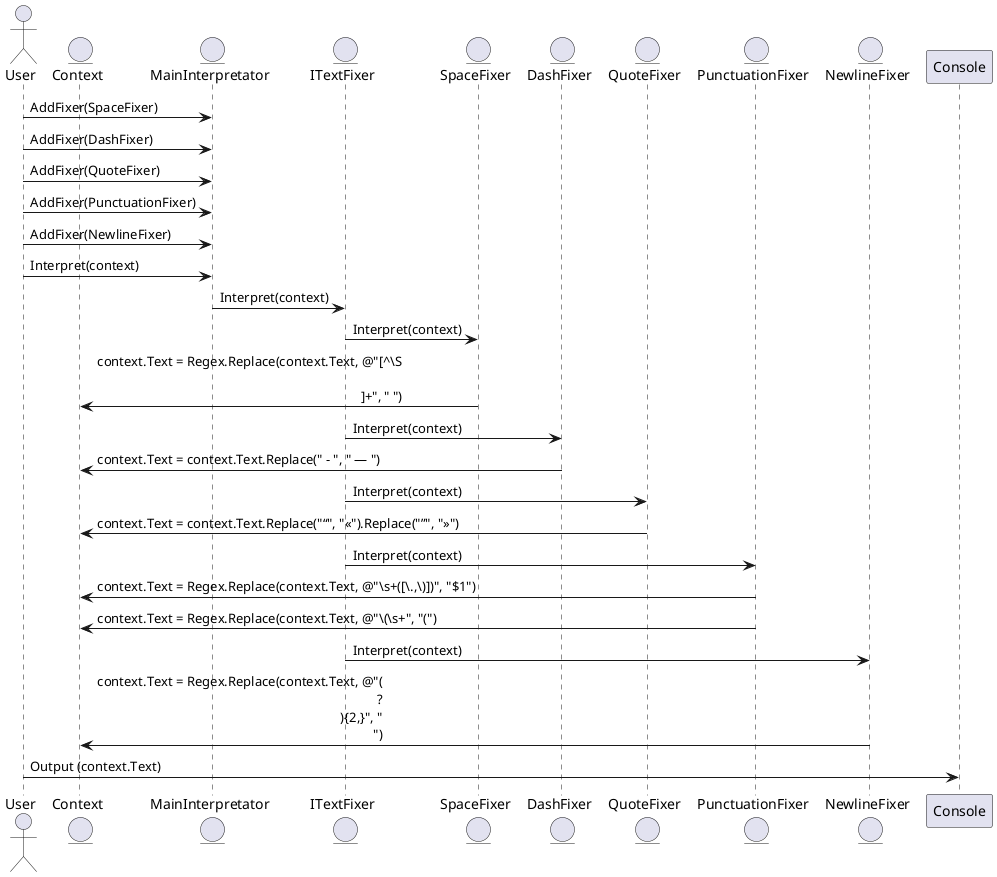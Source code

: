 @startuml
actor User
entity Context
entity MainInterpretator
entity ITextFixer
entity SpaceFixer
entity DashFixer
entity QuoteFixer
entity PunctuationFixer
entity NewlineFixer

User -> MainInterpretator : AddFixer(SpaceFixer)
User -> MainInterpretator : AddFixer(DashFixer)
User -> MainInterpretator : AddFixer(QuoteFixer)
User -> MainInterpretator : AddFixer(PunctuationFixer)
User -> MainInterpretator : AddFixer(NewlineFixer)

User -> MainInterpretator : Interpret(context)
MainInterpretator -> ITextFixer : Interpret(context)
ITextFixer -> SpaceFixer : Interpret(context)
SpaceFixer -> Context : context.Text = Regex.Replace(context.Text, @"[^\S\r\n]+", " ")
ITextFixer -> DashFixer : Interpret(context)
DashFixer -> Context : context.Text = context.Text.Replace(" - ", " — ")
ITextFixer -> QuoteFixer : Interpret(context)
QuoteFixer -> Context : context.Text = context.Text.Replace("“", "«").Replace("”", "»")
ITextFixer -> PunctuationFixer : Interpret(context)
PunctuationFixer -> Context : context.Text = Regex.Replace(context.Text, @"\s+([\.,\)])", "$1")
PunctuationFixer -> Context : context.Text = Regex.Replace(context.Text, @"\(\s+", "(")
ITextFixer -> NewlineFixer : Interpret(context)
NewlineFixer -> Context : context.Text = Regex.Replace(context.Text, @"(\r?\n){2,}", "\n")

User -> Console : Output (context.Text)

@enduml
